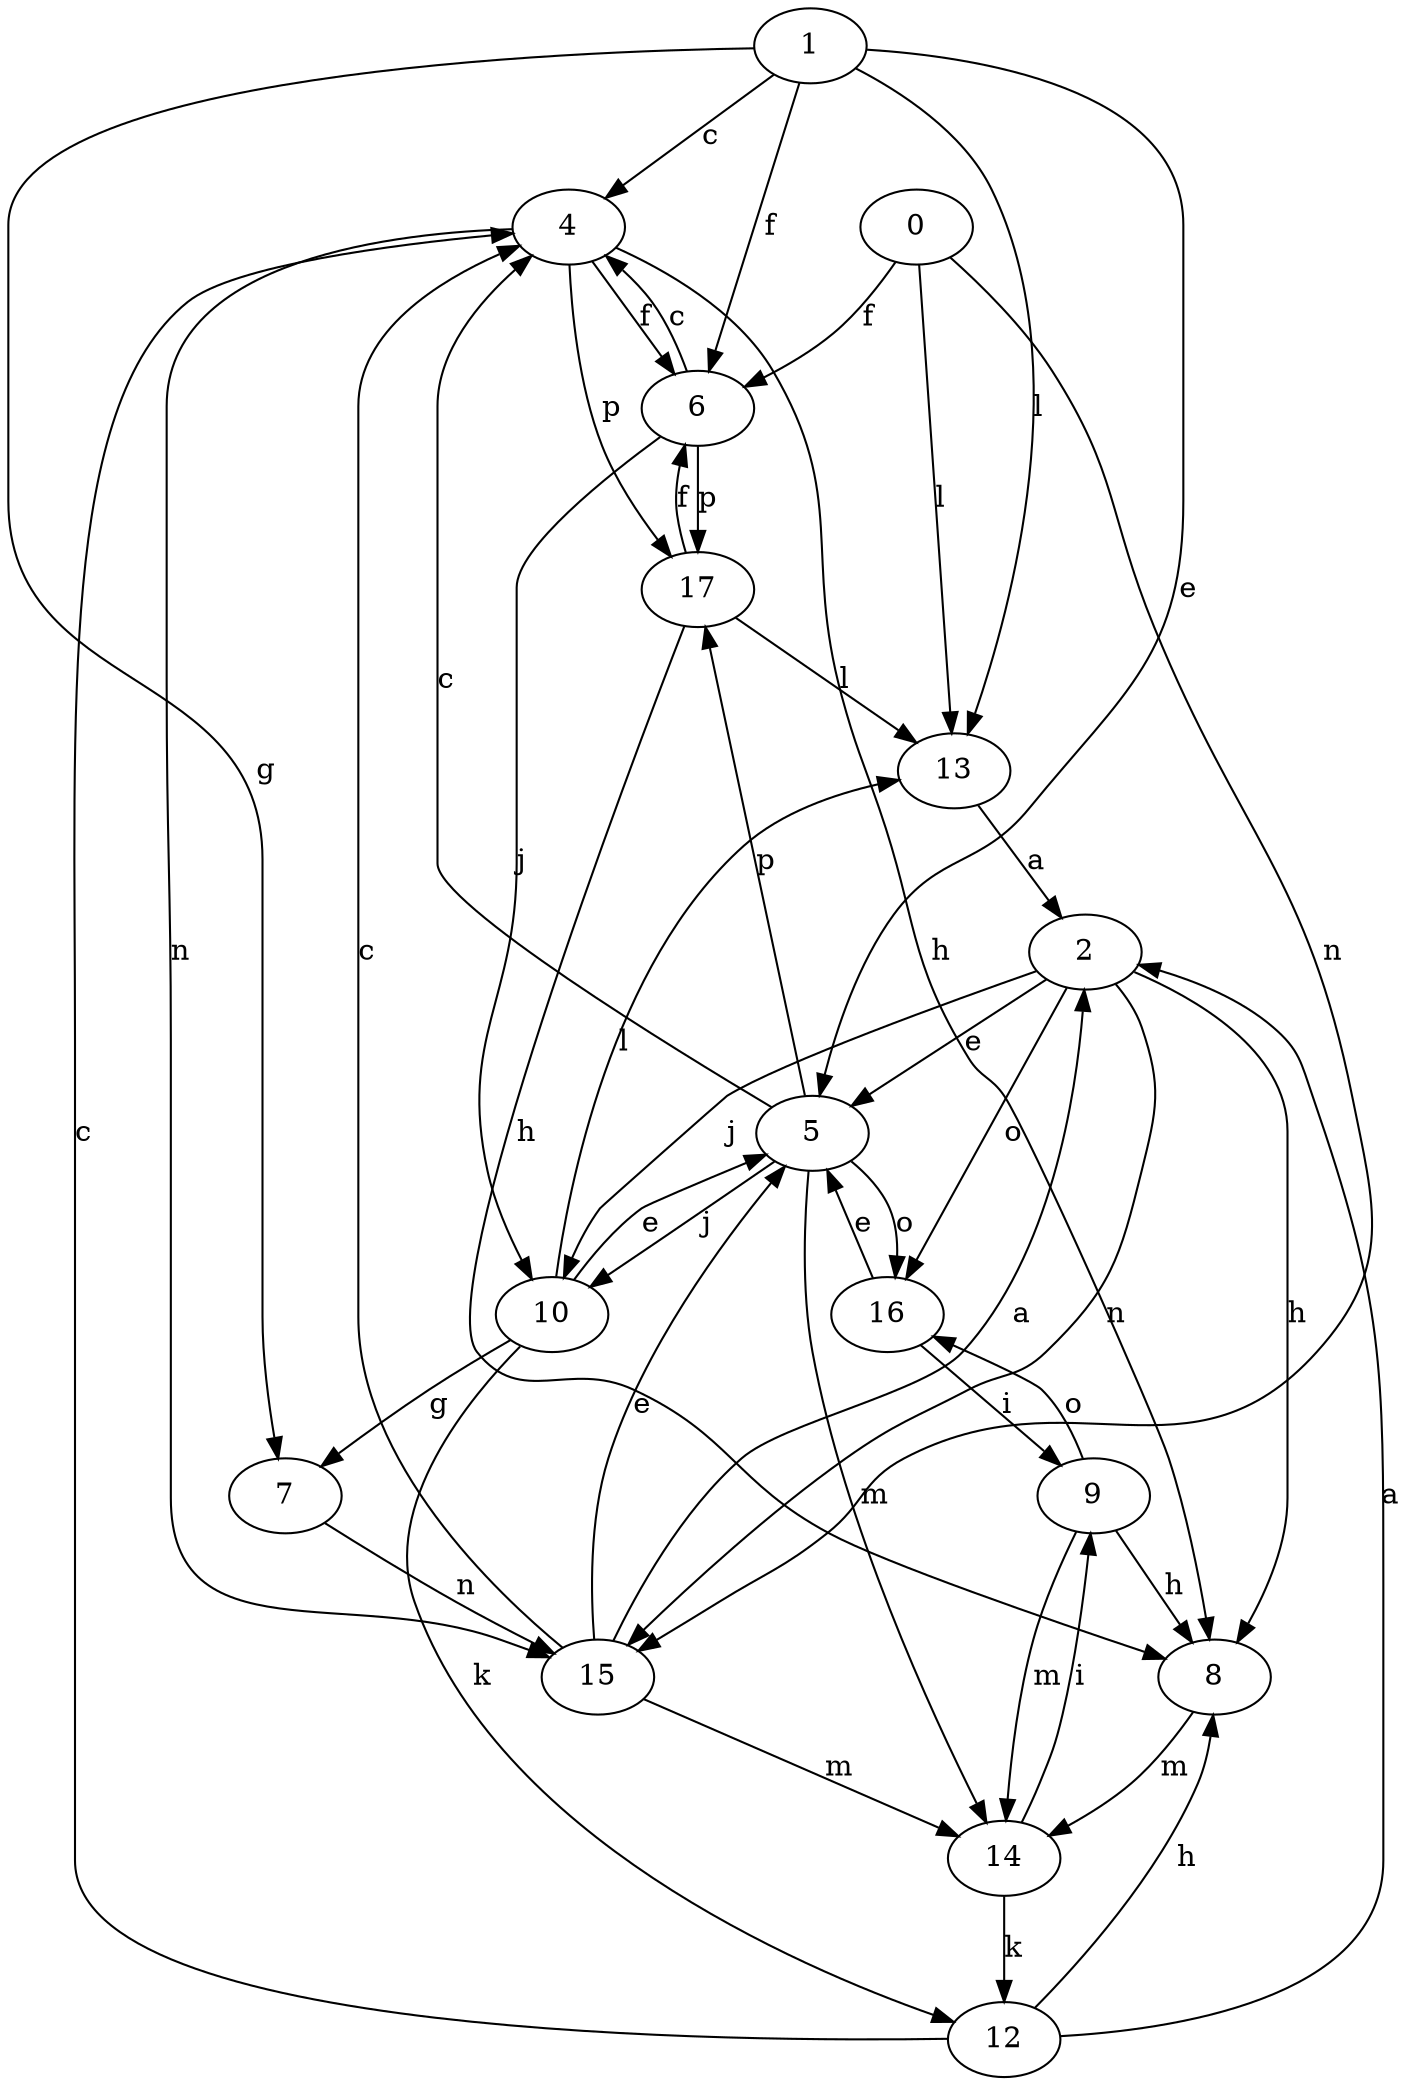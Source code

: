 strict digraph  {
1;
2;
4;
5;
6;
7;
8;
9;
10;
12;
13;
14;
0;
15;
16;
17;
1 -> 4  [label=c];
1 -> 5  [label=e];
1 -> 6  [label=f];
1 -> 7  [label=g];
1 -> 13  [label=l];
2 -> 5  [label=e];
2 -> 8  [label=h];
2 -> 10  [label=j];
2 -> 15  [label=n];
2 -> 16  [label=o];
4 -> 6  [label=f];
4 -> 8  [label=h];
4 -> 15  [label=n];
4 -> 17  [label=p];
5 -> 4  [label=c];
5 -> 10  [label=j];
5 -> 14  [label=m];
5 -> 16  [label=o];
5 -> 17  [label=p];
6 -> 4  [label=c];
6 -> 10  [label=j];
6 -> 17  [label=p];
7 -> 15  [label=n];
8 -> 14  [label=m];
9 -> 8  [label=h];
9 -> 14  [label=m];
9 -> 16  [label=o];
10 -> 5  [label=e];
10 -> 7  [label=g];
10 -> 12  [label=k];
10 -> 13  [label=l];
12 -> 2  [label=a];
12 -> 4  [label=c];
12 -> 8  [label=h];
13 -> 2  [label=a];
14 -> 9  [label=i];
14 -> 12  [label=k];
0 -> 6  [label=f];
0 -> 13  [label=l];
0 -> 15  [label=n];
15 -> 2  [label=a];
15 -> 4  [label=c];
15 -> 5  [label=e];
15 -> 14  [label=m];
16 -> 5  [label=e];
16 -> 9  [label=i];
17 -> 6  [label=f];
17 -> 8  [label=h];
17 -> 13  [label=l];
}

